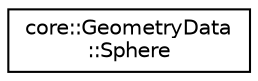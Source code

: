 digraph "Graphical Class Hierarchy"
{
 // LATEX_PDF_SIZE
  edge [fontname="Helvetica",fontsize="10",labelfontname="Helvetica",labelfontsize="10"];
  node [fontname="Helvetica",fontsize="10",shape=record];
  rankdir="LR";
  Node0 [label="core::GeometryData\l::Sphere",height=0.2,width=0.4,color="black", fillcolor="white", style="filled",URL="$da/dd2/structcore_1_1GeometryData_1_1Sphere.html",tooltip=" "];
}
